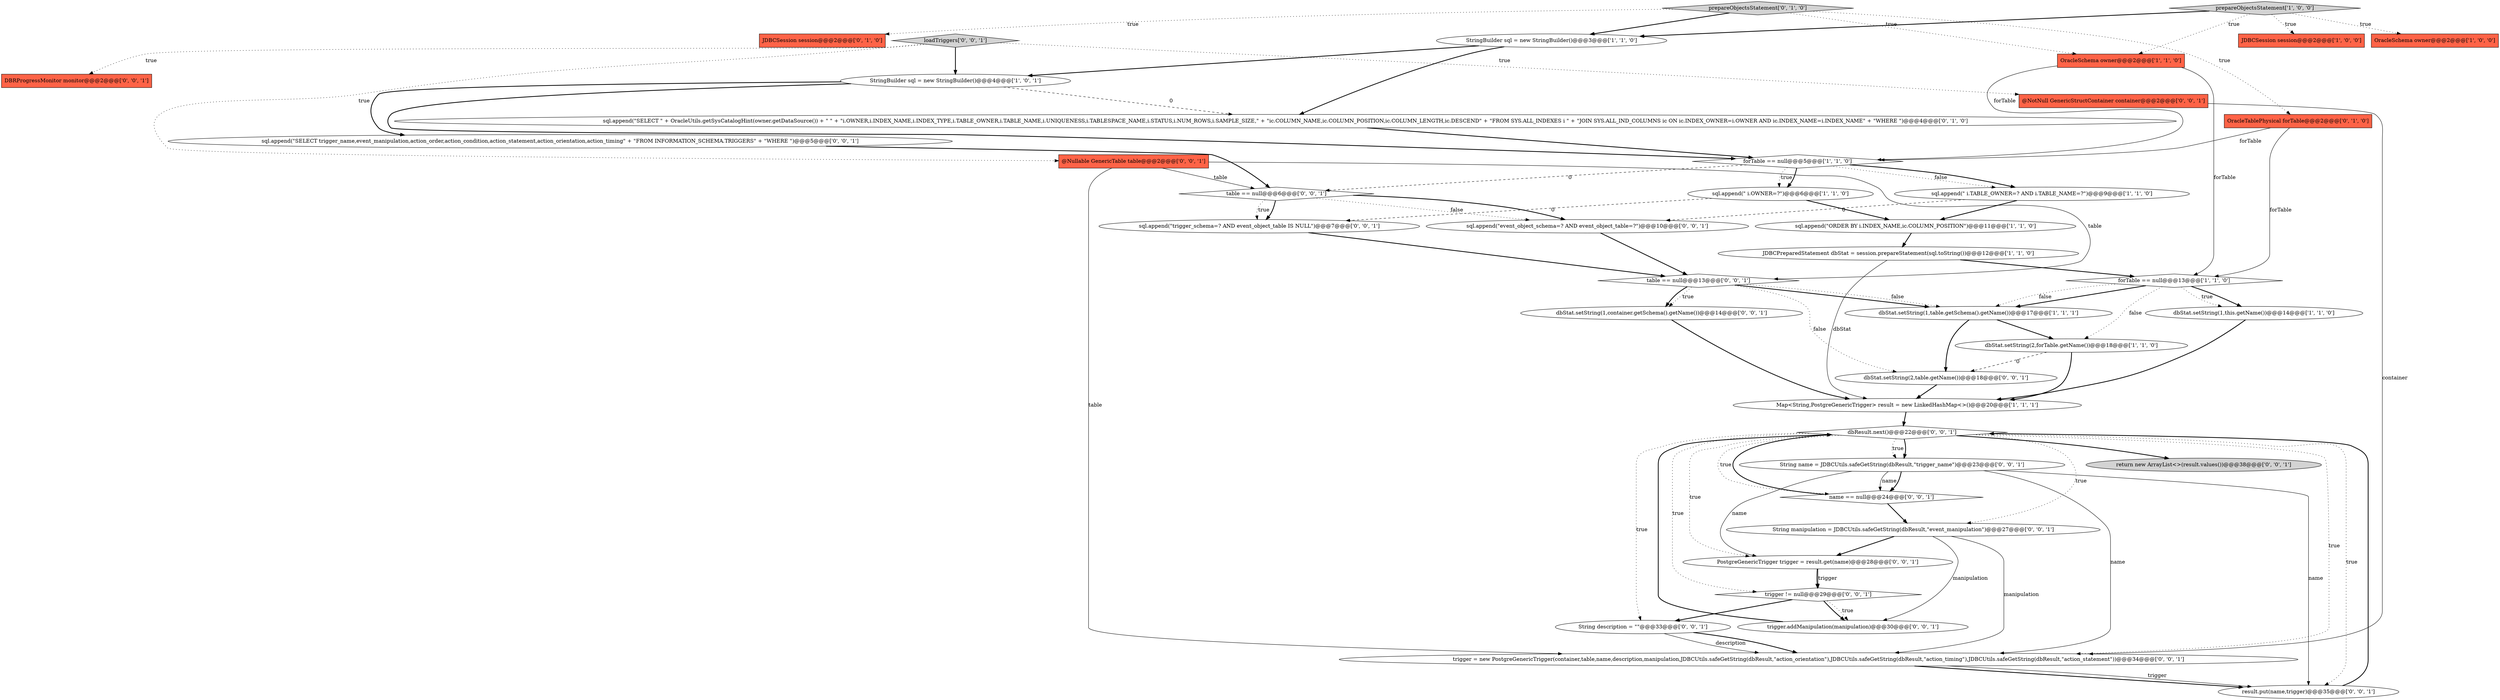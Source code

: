 digraph {
19 [style = filled, label = "sql.append(\"SELECT \" + OracleUtils.getSysCatalogHint(owner.getDataSource()) + \" \" + \"i.OWNER,i.INDEX_NAME,i.INDEX_TYPE,i.TABLE_OWNER,i.TABLE_NAME,i.UNIQUENESS,i.TABLESPACE_NAME,i.STATUS,i.NUM_ROWS,i.SAMPLE_SIZE,\" + \"ic.COLUMN_NAME,ic.COLUMN_POSITION,ic.COLUMN_LENGTH,ic.DESCEND\" + \"FROM SYS.ALL_INDEXES i \" + \"JOIN SYS.ALL_IND_COLUMNS ic ON ic.INDEX_OWNER=i.OWNER AND ic.INDEX_NAME=i.INDEX_NAME\" + \"WHERE \")@@@4@@@['0', '1', '0']", fillcolor = white, shape = ellipse image = "AAA1AAABBB2BBB"];
30 [style = filled, label = "return new ArrayList<>(result.values())@@@38@@@['0', '0', '1']", fillcolor = lightgray, shape = ellipse image = "AAA0AAABBB3BBB"];
8 [style = filled, label = "StringBuilder sql = new StringBuilder()@@@4@@@['1', '0', '1']", fillcolor = white, shape = ellipse image = "AAA0AAABBB1BBB"];
35 [style = filled, label = "trigger != null@@@29@@@['0', '0', '1']", fillcolor = white, shape = diamond image = "AAA0AAABBB3BBB"];
10 [style = filled, label = "Map<String,PostgreGenericTrigger> result = new LinkedHashMap<>()@@@20@@@['1', '1', '1']", fillcolor = white, shape = ellipse image = "AAA0AAABBB1BBB"];
4 [style = filled, label = "sql.append(\"ORDER BY i.INDEX_NAME,ic.COLUMN_POSITION\")@@@11@@@['1', '1', '0']", fillcolor = white, shape = ellipse image = "AAA0AAABBB1BBB"];
1 [style = filled, label = "sql.append(\" i.TABLE_OWNER=? AND i.TABLE_NAME=?\")@@@9@@@['1', '1', '0']", fillcolor = white, shape = ellipse image = "AAA0AAABBB1BBB"];
33 [style = filled, label = "PostgreGenericTrigger trigger = result.get(name)@@@28@@@['0', '0', '1']", fillcolor = white, shape = ellipse image = "AAA0AAABBB3BBB"];
40 [style = filled, label = "@Nullable GenericTable table@@@2@@@['0', '0', '1']", fillcolor = tomato, shape = box image = "AAA0AAABBB3BBB"];
17 [style = filled, label = "JDBCSession session@@@2@@@['0', '1', '0']", fillcolor = tomato, shape = box image = "AAA0AAABBB2BBB"];
34 [style = filled, label = "table == null@@@13@@@['0', '0', '1']", fillcolor = white, shape = diamond image = "AAA0AAABBB3BBB"];
0 [style = filled, label = "prepareObjectsStatement['1', '0', '0']", fillcolor = lightgray, shape = diamond image = "AAA0AAABBB1BBB"];
23 [style = filled, label = "@NotNull GenericStructContainer container@@@2@@@['0', '0', '1']", fillcolor = tomato, shape = box image = "AAA0AAABBB3BBB"];
28 [style = filled, label = "result.put(name,trigger)@@@35@@@['0', '0', '1']", fillcolor = white, shape = ellipse image = "AAA0AAABBB3BBB"];
41 [style = filled, label = "String name = JDBCUtils.safeGetString(dbResult,\"trigger_name\")@@@23@@@['0', '0', '1']", fillcolor = white, shape = ellipse image = "AAA0AAABBB3BBB"];
13 [style = filled, label = "dbStat.setString(1,table.getSchema().getName())@@@17@@@['1', '1', '1']", fillcolor = white, shape = ellipse image = "AAA0AAABBB1BBB"];
26 [style = filled, label = "table == null@@@6@@@['0', '0', '1']", fillcolor = white, shape = diamond image = "AAA0AAABBB3BBB"];
25 [style = filled, label = "dbStat.setString(2,table.getName())@@@18@@@['0', '0', '1']", fillcolor = white, shape = ellipse image = "AAA0AAABBB3BBB"];
24 [style = filled, label = "sql.append(\"trigger_schema=? AND event_object_table IS NULL\")@@@7@@@['0', '0', '1']", fillcolor = white, shape = ellipse image = "AAA0AAABBB3BBB"];
15 [style = filled, label = "JDBCPreparedStatement dbStat = session.prepareStatement(sql.toString())@@@12@@@['1', '1', '0']", fillcolor = white, shape = ellipse image = "AAA0AAABBB1BBB"];
31 [style = filled, label = "name == null@@@24@@@['0', '0', '1']", fillcolor = white, shape = diamond image = "AAA0AAABBB3BBB"];
27 [style = filled, label = "dbStat.setString(1,container.getSchema().getName())@@@14@@@['0', '0', '1']", fillcolor = white, shape = ellipse image = "AAA0AAABBB3BBB"];
3 [style = filled, label = "dbStat.setString(1,this.getName())@@@14@@@['1', '1', '0']", fillcolor = white, shape = ellipse image = "AAA0AAABBB1BBB"];
12 [style = filled, label = "JDBCSession session@@@2@@@['1', '0', '0']", fillcolor = tomato, shape = box image = "AAA0AAABBB1BBB"];
21 [style = filled, label = "trigger.addManipulation(manipulation)@@@30@@@['0', '0', '1']", fillcolor = white, shape = ellipse image = "AAA0AAABBB3BBB"];
36 [style = filled, label = "trigger = new PostgreGenericTrigger(container,table,name,description,manipulation,JDBCUtils.safeGetString(dbResult,\"action_orientation\"),JDBCUtils.safeGetString(dbResult,\"action_timing\"),JDBCUtils.safeGetString(dbResult,\"action_statement\"))@@@34@@@['0', '0', '1']", fillcolor = white, shape = ellipse image = "AAA0AAABBB3BBB"];
38 [style = filled, label = "String manipulation = JDBCUtils.safeGetString(dbResult,\"event_manipulation\")@@@27@@@['0', '0', '1']", fillcolor = white, shape = ellipse image = "AAA0AAABBB3BBB"];
20 [style = filled, label = "sql.append(\"SELECT trigger_name,event_manipulation,action_order,action_condition,action_statement,action_orientation,action_timing\" + \"FROM INFORMATION_SCHEMA.TRIGGERS\" + \"WHERE \")@@@5@@@['0', '0', '1']", fillcolor = white, shape = ellipse image = "AAA0AAABBB3BBB"];
32 [style = filled, label = "String description = \"\"@@@33@@@['0', '0', '1']", fillcolor = white, shape = ellipse image = "AAA0AAABBB3BBB"];
9 [style = filled, label = "dbStat.setString(2,forTable.getName())@@@18@@@['1', '1', '0']", fillcolor = white, shape = ellipse image = "AAA0AAABBB1BBB"];
16 [style = filled, label = "prepareObjectsStatement['0', '1', '0']", fillcolor = lightgray, shape = diamond image = "AAA0AAABBB2BBB"];
5 [style = filled, label = "StringBuilder sql = new StringBuilder()@@@3@@@['1', '1', '0']", fillcolor = white, shape = ellipse image = "AAA0AAABBB1BBB"];
2 [style = filled, label = "forTable == null@@@13@@@['1', '1', '0']", fillcolor = white, shape = diamond image = "AAA0AAABBB1BBB"];
18 [style = filled, label = "OracleTablePhysical forTable@@@2@@@['0', '1', '0']", fillcolor = tomato, shape = box image = "AAA0AAABBB2BBB"];
6 [style = filled, label = "forTable == null@@@5@@@['1', '1', '0']", fillcolor = white, shape = diamond image = "AAA0AAABBB1BBB"];
39 [style = filled, label = "dbResult.next()@@@22@@@['0', '0', '1']", fillcolor = white, shape = diamond image = "AAA0AAABBB3BBB"];
7 [style = filled, label = "sql.append(\" i.OWNER=?\")@@@6@@@['1', '1', '0']", fillcolor = white, shape = ellipse image = "AAA0AAABBB1BBB"];
14 [style = filled, label = "OracleSchema owner@@@2@@@['1', '1', '0']", fillcolor = tomato, shape = box image = "AAA0AAABBB1BBB"];
22 [style = filled, label = "loadTriggers['0', '0', '1']", fillcolor = lightgray, shape = diamond image = "AAA0AAABBB3BBB"];
29 [style = filled, label = "DBRProgressMonitor monitor@@@2@@@['0', '0', '1']", fillcolor = tomato, shape = box image = "AAA0AAABBB3BBB"];
37 [style = filled, label = "sql.append(\"event_object_schema=? AND event_object_table=?\")@@@10@@@['0', '0', '1']", fillcolor = white, shape = ellipse image = "AAA0AAABBB3BBB"];
11 [style = filled, label = "OracleSchema owner@@@2@@@['1', '0', '0']", fillcolor = tomato, shape = box image = "AAA0AAABBB1BBB"];
3->10 [style = bold, label=""];
41->33 [style = solid, label="name"];
19->6 [style = bold, label=""];
34->25 [style = dotted, label="false"];
10->39 [style = bold, label=""];
39->38 [style = dotted, label="true"];
14->6 [style = solid, label="forTable"];
41->28 [style = solid, label="name"];
13->25 [style = bold, label=""];
25->10 [style = bold, label=""];
39->32 [style = dotted, label="true"];
16->18 [style = dotted, label="true"];
21->39 [style = bold, label=""];
38->36 [style = solid, label="manipulation"];
35->32 [style = bold, label=""];
39->41 [style = bold, label=""];
39->36 [style = dotted, label="true"];
28->39 [style = bold, label=""];
36->28 [style = bold, label=""];
41->36 [style = solid, label="name"];
16->5 [style = bold, label=""];
35->21 [style = bold, label=""];
13->9 [style = bold, label=""];
23->36 [style = solid, label="container"];
31->39 [style = bold, label=""];
39->30 [style = bold, label=""];
2->9 [style = dotted, label="false"];
8->20 [style = bold, label=""];
26->24 [style = bold, label=""];
2->3 [style = dotted, label="true"];
15->10 [style = solid, label="dbStat"];
16->14 [style = dotted, label="true"];
0->12 [style = dotted, label="true"];
15->2 [style = bold, label=""];
2->3 [style = bold, label=""];
22->29 [style = dotted, label="true"];
33->35 [style = bold, label=""];
37->34 [style = bold, label=""];
9->25 [style = dashed, label="0"];
36->28 [style = solid, label="trigger"];
0->11 [style = dotted, label="true"];
1->4 [style = bold, label=""];
1->37 [style = dashed, label="0"];
38->33 [style = bold, label=""];
2->13 [style = dotted, label="false"];
18->6 [style = solid, label="forTable"];
9->10 [style = bold, label=""];
34->13 [style = bold, label=""];
6->1 [style = dotted, label="false"];
5->19 [style = bold, label=""];
41->31 [style = solid, label="name"];
22->23 [style = dotted, label="true"];
5->8 [style = bold, label=""];
22->40 [style = dotted, label="true"];
40->34 [style = solid, label="table"];
7->24 [style = dashed, label="0"];
18->2 [style = solid, label="forTable"];
6->7 [style = dotted, label="true"];
2->13 [style = bold, label=""];
8->6 [style = bold, label=""];
41->31 [style = bold, label=""];
38->21 [style = solid, label="manipulation"];
32->36 [style = solid, label="description"];
8->19 [style = dashed, label="0"];
26->24 [style = dotted, label="true"];
39->33 [style = dotted, label="true"];
34->13 [style = dotted, label="false"];
39->35 [style = dotted, label="true"];
33->35 [style = solid, label="trigger"];
16->17 [style = dotted, label="true"];
6->1 [style = bold, label=""];
31->38 [style = bold, label=""];
0->14 [style = dotted, label="true"];
40->36 [style = solid, label="table"];
22->8 [style = bold, label=""];
24->34 [style = bold, label=""];
39->41 [style = dotted, label="true"];
6->26 [style = dashed, label="0"];
39->28 [style = dotted, label="true"];
14->2 [style = solid, label="forTable"];
35->21 [style = dotted, label="true"];
34->27 [style = dotted, label="true"];
32->36 [style = bold, label=""];
40->26 [style = solid, label="table"];
7->4 [style = bold, label=""];
27->10 [style = bold, label=""];
39->31 [style = dotted, label="true"];
6->7 [style = bold, label=""];
0->5 [style = bold, label=""];
4->15 [style = bold, label=""];
26->37 [style = bold, label=""];
20->26 [style = bold, label=""];
26->37 [style = dotted, label="false"];
34->27 [style = bold, label=""];
}
